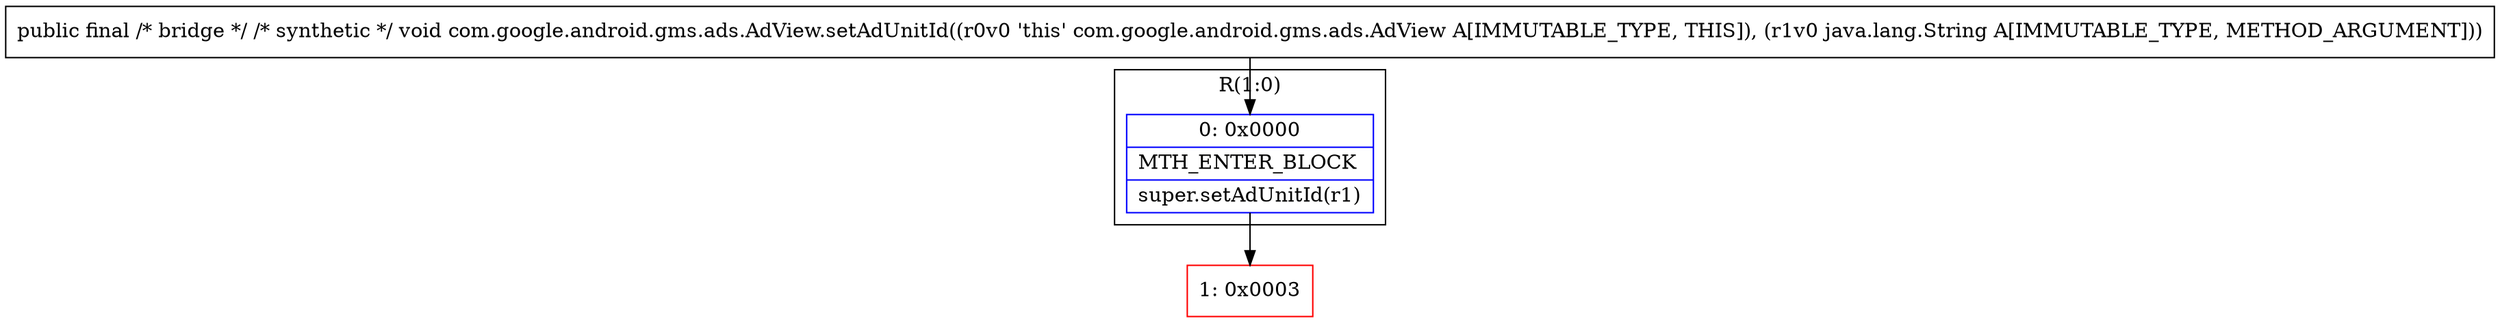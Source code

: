 digraph "CFG forcom.google.android.gms.ads.AdView.setAdUnitId(Ljava\/lang\/String;)V" {
subgraph cluster_Region_1556957769 {
label = "R(1:0)";
node [shape=record,color=blue];
Node_0 [shape=record,label="{0\:\ 0x0000|MTH_ENTER_BLOCK\l|super.setAdUnitId(r1)\l}"];
}
Node_1 [shape=record,color=red,label="{1\:\ 0x0003}"];
MethodNode[shape=record,label="{public final \/* bridge *\/ \/* synthetic *\/ void com.google.android.gms.ads.AdView.setAdUnitId((r0v0 'this' com.google.android.gms.ads.AdView A[IMMUTABLE_TYPE, THIS]), (r1v0 java.lang.String A[IMMUTABLE_TYPE, METHOD_ARGUMENT])) }"];
MethodNode -> Node_0;
Node_0 -> Node_1;
}

